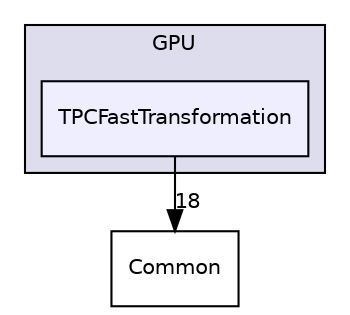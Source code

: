 digraph "/home/travis/build/AliceO2Group/AliceO2/GPU/TPCFastTransformation" {
  bgcolor=transparent;
  compound=true
  node [ fontsize="10", fontname="Helvetica"];
  edge [ labelfontsize="10", labelfontname="Helvetica"];
  subgraph clusterdir_f511f1e9c03c071966ae594f00bbc5e0 {
    graph [ bgcolor="#ddddee", pencolor="black", label="GPU" fontname="Helvetica", fontsize="10", URL="dir_f511f1e9c03c071966ae594f00bbc5e0.html"]
  dir_ee87ad93049d1677c6ffb88a968be9d4 [shape=box, label="TPCFastTransformation", style="filled", fillcolor="#eeeeff", pencolor="black", URL="dir_ee87ad93049d1677c6ffb88a968be9d4.html"];
  }
  dir_ba48ca66118492a4424f86e9da0f6902 [shape=box label="Common" URL="dir_ba48ca66118492a4424f86e9da0f6902.html"];
  dir_ee87ad93049d1677c6ffb88a968be9d4->dir_ba48ca66118492a4424f86e9da0f6902 [headlabel="18", labeldistance=1.5 headhref="dir_000619_000588.html"];
}
